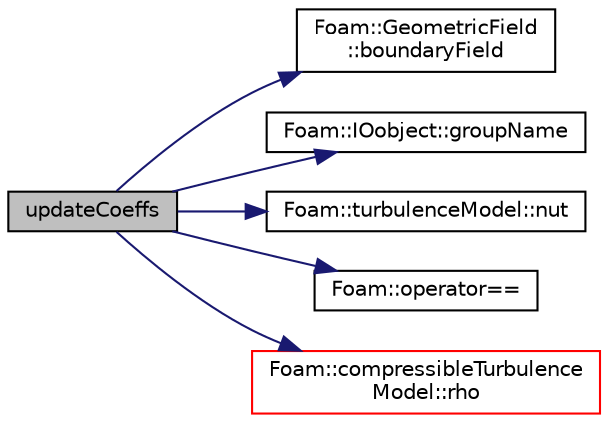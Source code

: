 digraph "updateCoeffs"
{
  bgcolor="transparent";
  edge [fontname="Helvetica",fontsize="10",labelfontname="Helvetica",labelfontsize="10"];
  node [fontname="Helvetica",fontsize="10",shape=record];
  rankdir="LR";
  Node1 [label="updateCoeffs",height=0.2,width=0.4,color="black", fillcolor="grey75", style="filled", fontcolor="black"];
  Node1 -> Node2 [color="midnightblue",fontsize="10",style="solid",fontname="Helvetica"];
  Node2 [label="Foam::GeometricField\l::boundaryField",height=0.2,width=0.4,color="black",URL="$a00933.html#a6987ef31fb532d0fc43c84eca14fe558",tooltip="Return const-reference to the boundary field. "];
  Node1 -> Node3 [color="midnightblue",fontsize="10",style="solid",fontname="Helvetica"];
  Node3 [label="Foam::IOobject::groupName",height=0.2,width=0.4,color="black",URL="$a01198.html#ad5705e6da2a025ad75b4cf5d748d7d30"];
  Node1 -> Node4 [color="midnightblue",fontsize="10",style="solid",fontname="Helvetica"];
  Node4 [label="Foam::turbulenceModel::nut",height=0.2,width=0.4,color="black",URL="$a02788.html#a1db87b18f9ce22499fd79db299416788",tooltip="Return the turbulence viscosity. "];
  Node1 -> Node5 [color="midnightblue",fontsize="10",style="solid",fontname="Helvetica"];
  Node5 [label="Foam::operator==",height=0.2,width=0.4,color="black",URL="$a10893.html#a28a45d2e3cca6152b024de57575abbf1"];
  Node1 -> Node6 [color="midnightblue",fontsize="10",style="solid",fontname="Helvetica"];
  Node6 [label="Foam::compressibleTurbulence\lModel::rho",height=0.2,width=0.4,color="red",URL="$a00334.html#a6cc58ca827e928ad616c8c8b46082e7f",tooltip="Return the density field. "];
}
